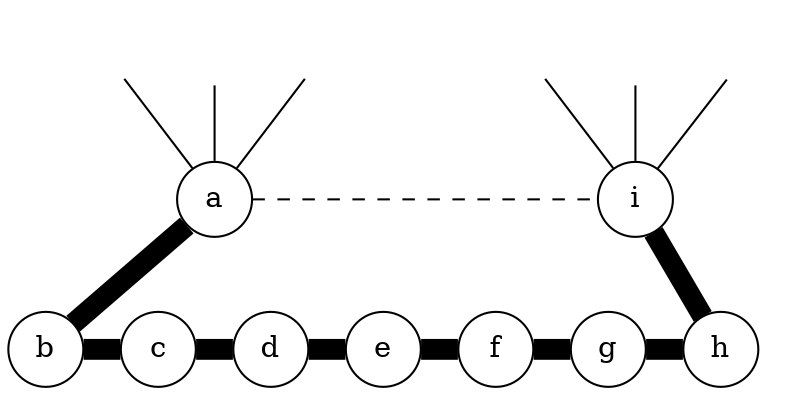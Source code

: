 graph prunepath {
node [shape=circle];
{rank=same; a i; }
{rank=same; b c d e f g h ; }

{ node [shape=circle style=invis]
 u v w x y z a b c d 
}

a -- b[style="setlinewidth(10)"]
b -- c[style="setlinewidth(10)"];
c -- d[style="setlinewidth(10)"];
d -- e[style="setlinewidth(10)"];
e -- f[style="setlinewidth(10)"];
f -- g[style="setlinewidth(10)"];
g -- h[style="setlinewidth(10)"];
h -- i[style="setlinewidth(10)"];
x -- a;
y -- a;
z -- a;
u -- i;
v -- i;
w -- i;
a -- i[style=dashed];
}
